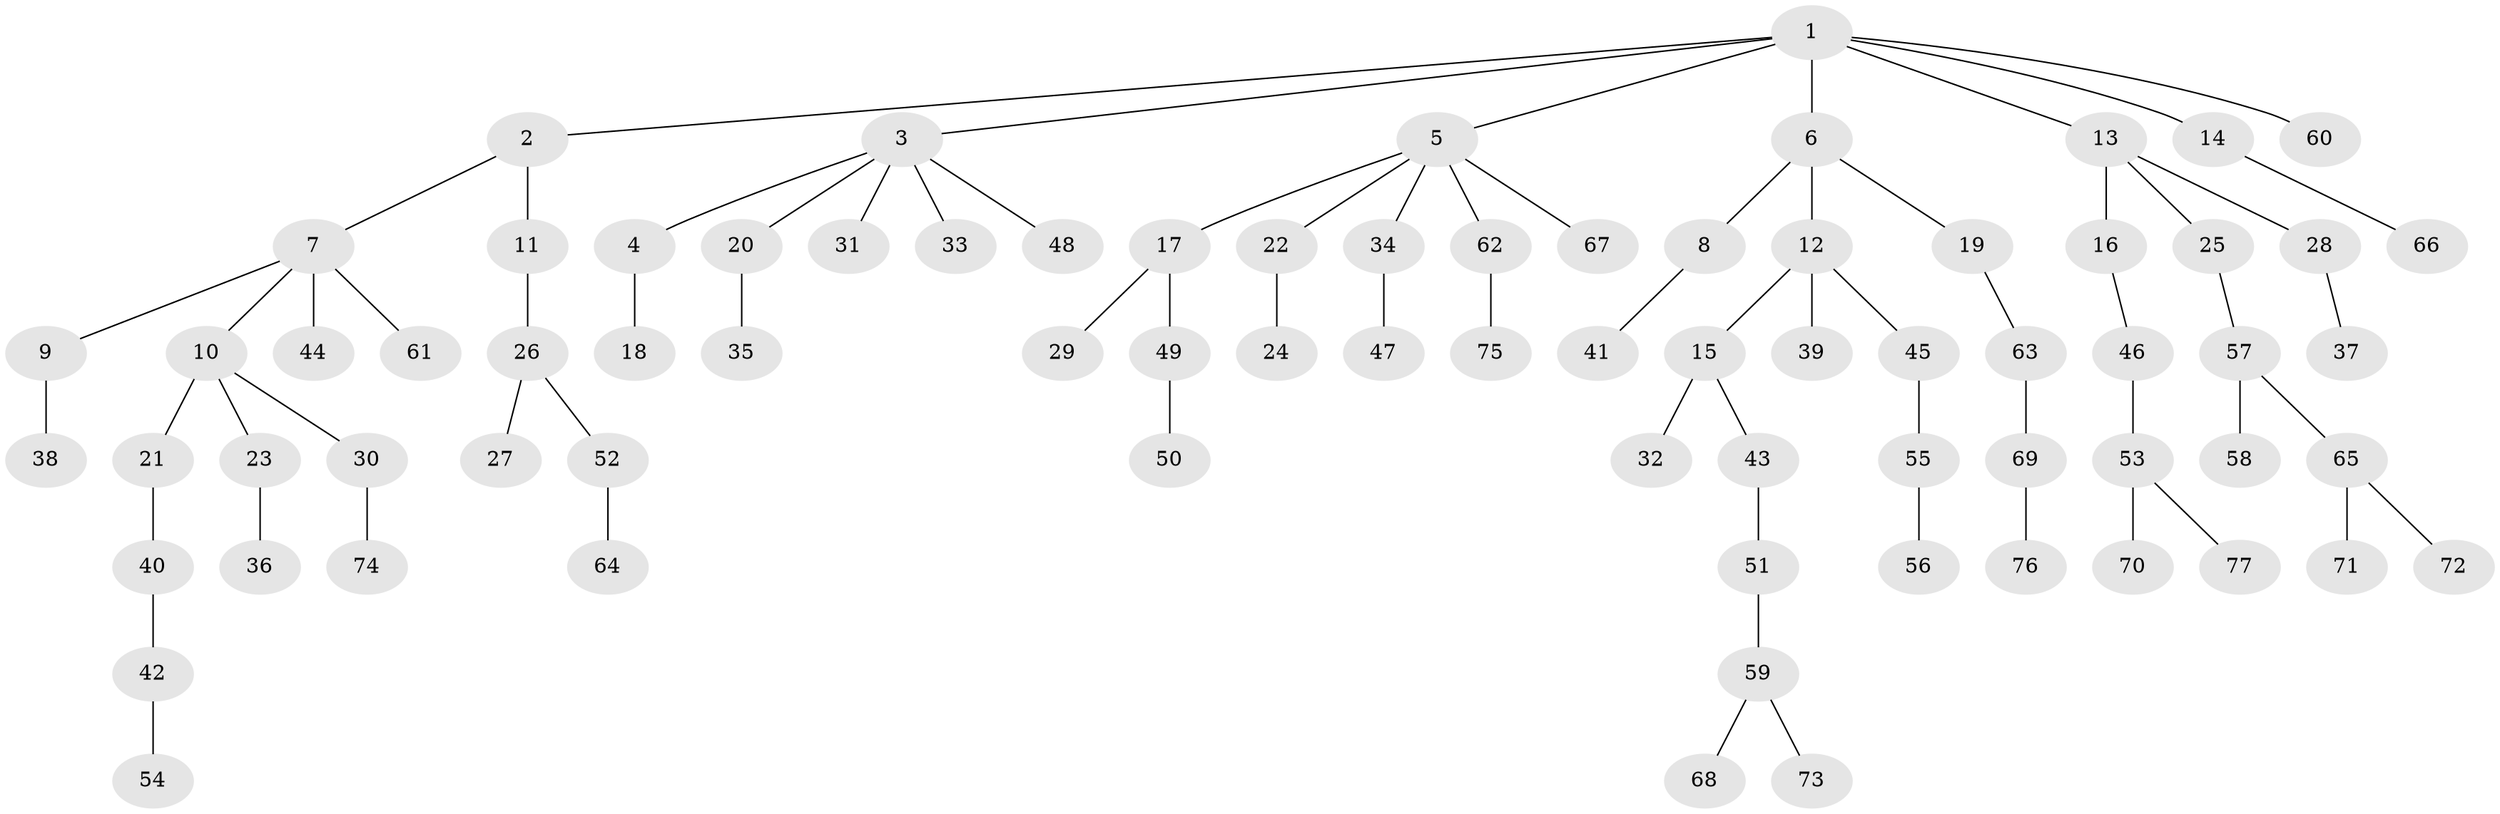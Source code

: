 // Generated by graph-tools (version 1.1) at 2025/26/03/09/25 03:26:25]
// undirected, 77 vertices, 76 edges
graph export_dot {
graph [start="1"]
  node [color=gray90,style=filled];
  1;
  2;
  3;
  4;
  5;
  6;
  7;
  8;
  9;
  10;
  11;
  12;
  13;
  14;
  15;
  16;
  17;
  18;
  19;
  20;
  21;
  22;
  23;
  24;
  25;
  26;
  27;
  28;
  29;
  30;
  31;
  32;
  33;
  34;
  35;
  36;
  37;
  38;
  39;
  40;
  41;
  42;
  43;
  44;
  45;
  46;
  47;
  48;
  49;
  50;
  51;
  52;
  53;
  54;
  55;
  56;
  57;
  58;
  59;
  60;
  61;
  62;
  63;
  64;
  65;
  66;
  67;
  68;
  69;
  70;
  71;
  72;
  73;
  74;
  75;
  76;
  77;
  1 -- 2;
  1 -- 3;
  1 -- 5;
  1 -- 6;
  1 -- 13;
  1 -- 14;
  1 -- 60;
  2 -- 7;
  2 -- 11;
  3 -- 4;
  3 -- 20;
  3 -- 31;
  3 -- 33;
  3 -- 48;
  4 -- 18;
  5 -- 17;
  5 -- 22;
  5 -- 34;
  5 -- 62;
  5 -- 67;
  6 -- 8;
  6 -- 12;
  6 -- 19;
  7 -- 9;
  7 -- 10;
  7 -- 44;
  7 -- 61;
  8 -- 41;
  9 -- 38;
  10 -- 21;
  10 -- 23;
  10 -- 30;
  11 -- 26;
  12 -- 15;
  12 -- 39;
  12 -- 45;
  13 -- 16;
  13 -- 25;
  13 -- 28;
  14 -- 66;
  15 -- 32;
  15 -- 43;
  16 -- 46;
  17 -- 29;
  17 -- 49;
  19 -- 63;
  20 -- 35;
  21 -- 40;
  22 -- 24;
  23 -- 36;
  25 -- 57;
  26 -- 27;
  26 -- 52;
  28 -- 37;
  30 -- 74;
  34 -- 47;
  40 -- 42;
  42 -- 54;
  43 -- 51;
  45 -- 55;
  46 -- 53;
  49 -- 50;
  51 -- 59;
  52 -- 64;
  53 -- 70;
  53 -- 77;
  55 -- 56;
  57 -- 58;
  57 -- 65;
  59 -- 68;
  59 -- 73;
  62 -- 75;
  63 -- 69;
  65 -- 71;
  65 -- 72;
  69 -- 76;
}
